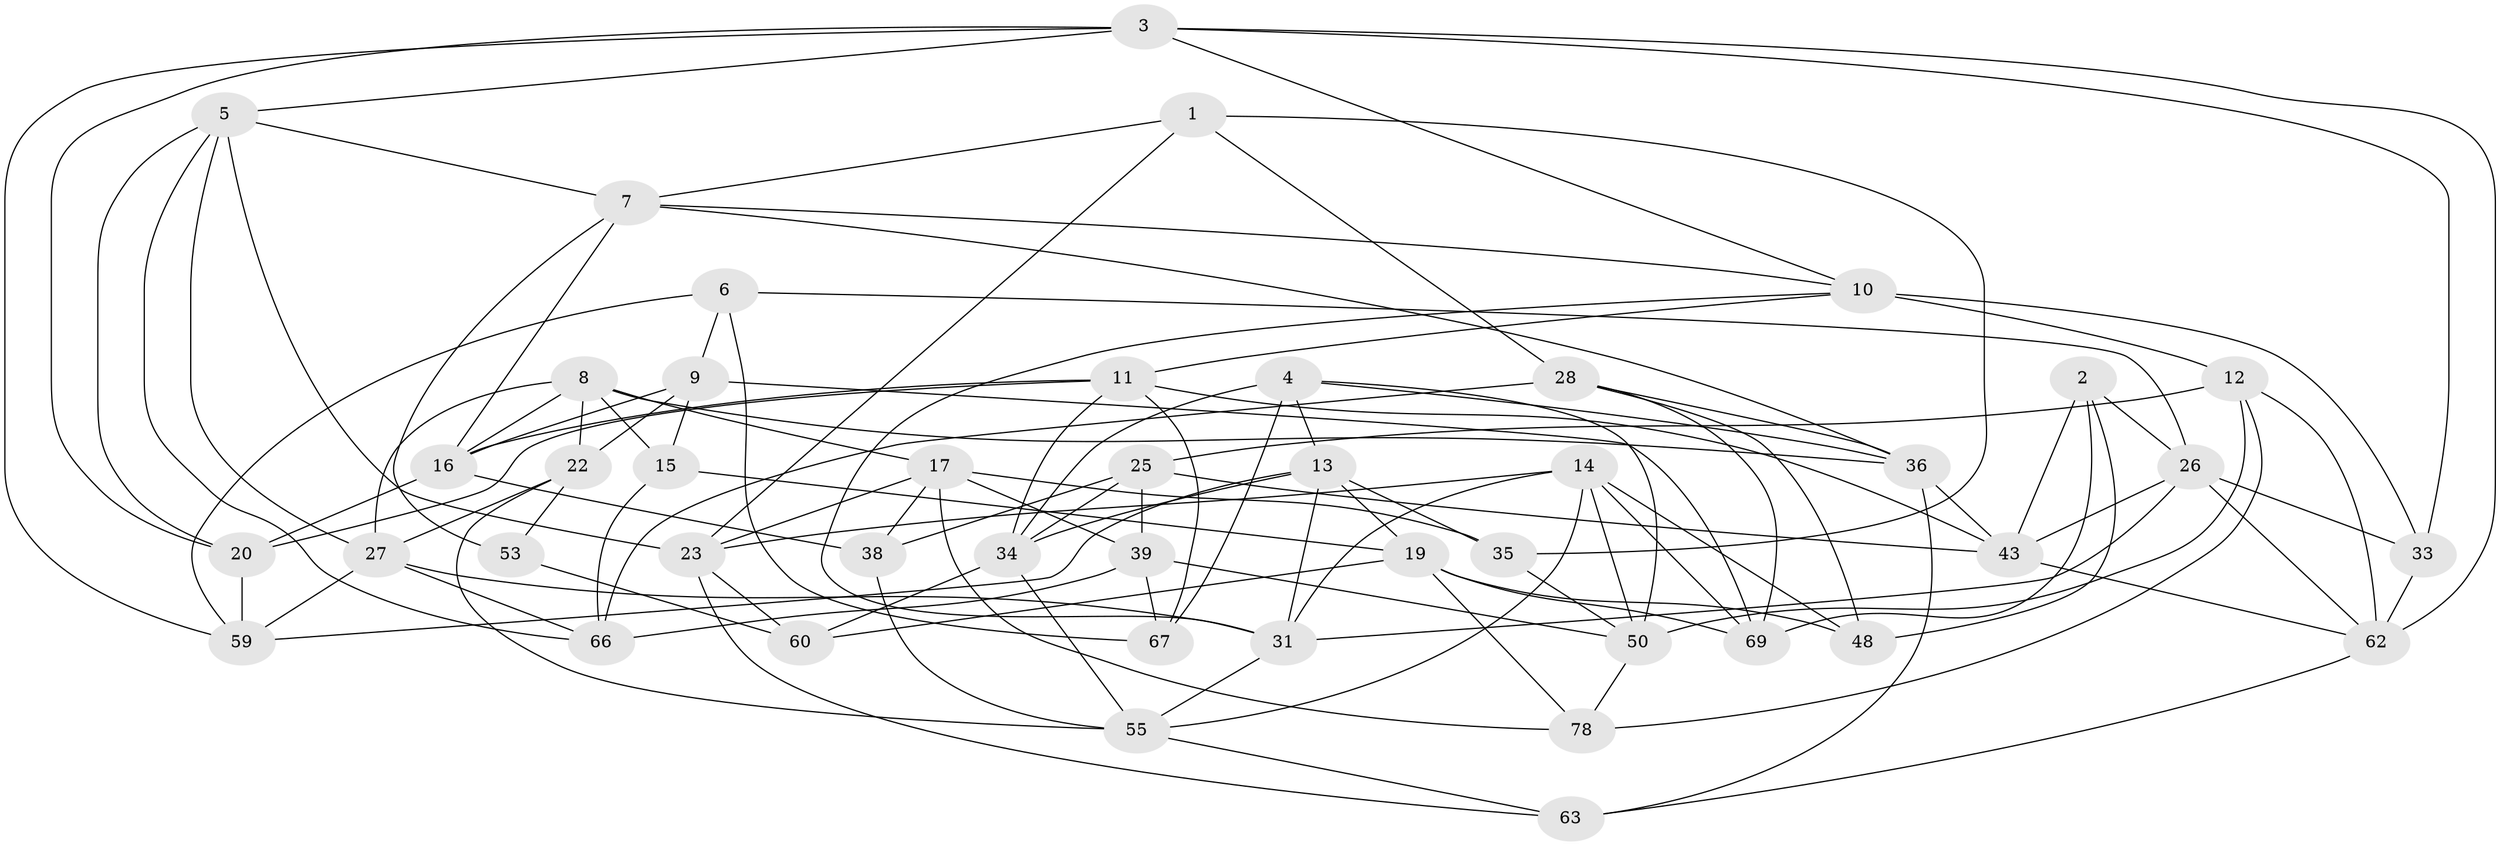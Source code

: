 // original degree distribution, {4: 1.0}
// Generated by graph-tools (version 1.1) at 2025/42/03/06/25 10:42:17]
// undirected, 45 vertices, 116 edges
graph export_dot {
graph [start="1"]
  node [color=gray90,style=filled];
  1;
  2;
  3 [super="+45"];
  4 [super="+29"];
  5 [super="+71"];
  6;
  7 [super="+61"];
  8 [super="+44"];
  9 [super="+37"];
  10 [super="+40"];
  11 [super="+21"];
  12 [super="+54"];
  13 [super="+24"];
  14 [super="+30"];
  15;
  16 [super="+32"];
  17 [super="+18"];
  19 [super="+72"];
  20 [super="+58"];
  22 [super="+47"];
  23 [super="+52"];
  25 [super="+42"];
  26 [super="+41"];
  27 [super="+51"];
  28 [super="+64"];
  31 [super="+65"];
  33;
  34 [super="+73"];
  35;
  36 [super="+56"];
  38;
  39 [super="+49"];
  43 [super="+46"];
  48;
  50 [super="+57"];
  53;
  55 [super="+74"];
  59 [super="+68"];
  60;
  62 [super="+77"];
  63;
  66 [super="+76"];
  67 [super="+70"];
  69 [super="+75"];
  78;
  1 -- 35;
  1 -- 7;
  1 -- 28;
  1 -- 23;
  2 -- 69;
  2 -- 48;
  2 -- 43;
  2 -- 26;
  3 -- 33;
  3 -- 62;
  3 -- 20;
  3 -- 59;
  3 -- 10;
  3 -- 5;
  4 -- 36;
  4 -- 34;
  4 -- 50;
  4 -- 67 [weight=2];
  4 -- 13;
  5 -- 20;
  5 -- 23;
  5 -- 66;
  5 -- 7;
  5 -- 27;
  6 -- 67;
  6 -- 26;
  6 -- 9;
  6 -- 59;
  7 -- 16;
  7 -- 10;
  7 -- 53;
  7 -- 36;
  8 -- 27;
  8 -- 36;
  8 -- 15;
  8 -- 17;
  8 -- 22;
  8 -- 16;
  9 -- 22;
  9 -- 69 [weight=2];
  9 -- 15;
  9 -- 16;
  10 -- 33;
  10 -- 12;
  10 -- 11;
  10 -- 31;
  11 -- 16;
  11 -- 43;
  11 -- 34;
  11 -- 67;
  11 -- 20;
  12 -- 25 [weight=2];
  12 -- 62;
  12 -- 78;
  12 -- 50;
  13 -- 31;
  13 -- 59;
  13 -- 19;
  13 -- 34;
  13 -- 35;
  14 -- 48;
  14 -- 50;
  14 -- 55;
  14 -- 31;
  14 -- 23;
  14 -- 69;
  15 -- 19;
  15 -- 66;
  16 -- 38;
  16 -- 20;
  17 -- 39;
  17 -- 35;
  17 -- 23;
  17 -- 78;
  17 -- 38;
  19 -- 78;
  19 -- 48;
  19 -- 69;
  19 -- 60;
  20 -- 59 [weight=2];
  22 -- 53 [weight=2];
  22 -- 55;
  22 -- 27;
  23 -- 60;
  23 -- 63;
  25 -- 38;
  25 -- 34;
  25 -- 43;
  25 -- 39;
  26 -- 62;
  26 -- 33;
  26 -- 43;
  26 -- 31;
  27 -- 66;
  27 -- 59;
  27 -- 31;
  28 -- 66 [weight=2];
  28 -- 48;
  28 -- 69;
  28 -- 36;
  31 -- 55;
  33 -- 62;
  34 -- 60;
  34 -- 55;
  35 -- 50;
  36 -- 43;
  36 -- 63;
  38 -- 55;
  39 -- 66;
  39 -- 67 [weight=2];
  39 -- 50;
  43 -- 62;
  50 -- 78;
  53 -- 60;
  55 -- 63;
  62 -- 63;
}
